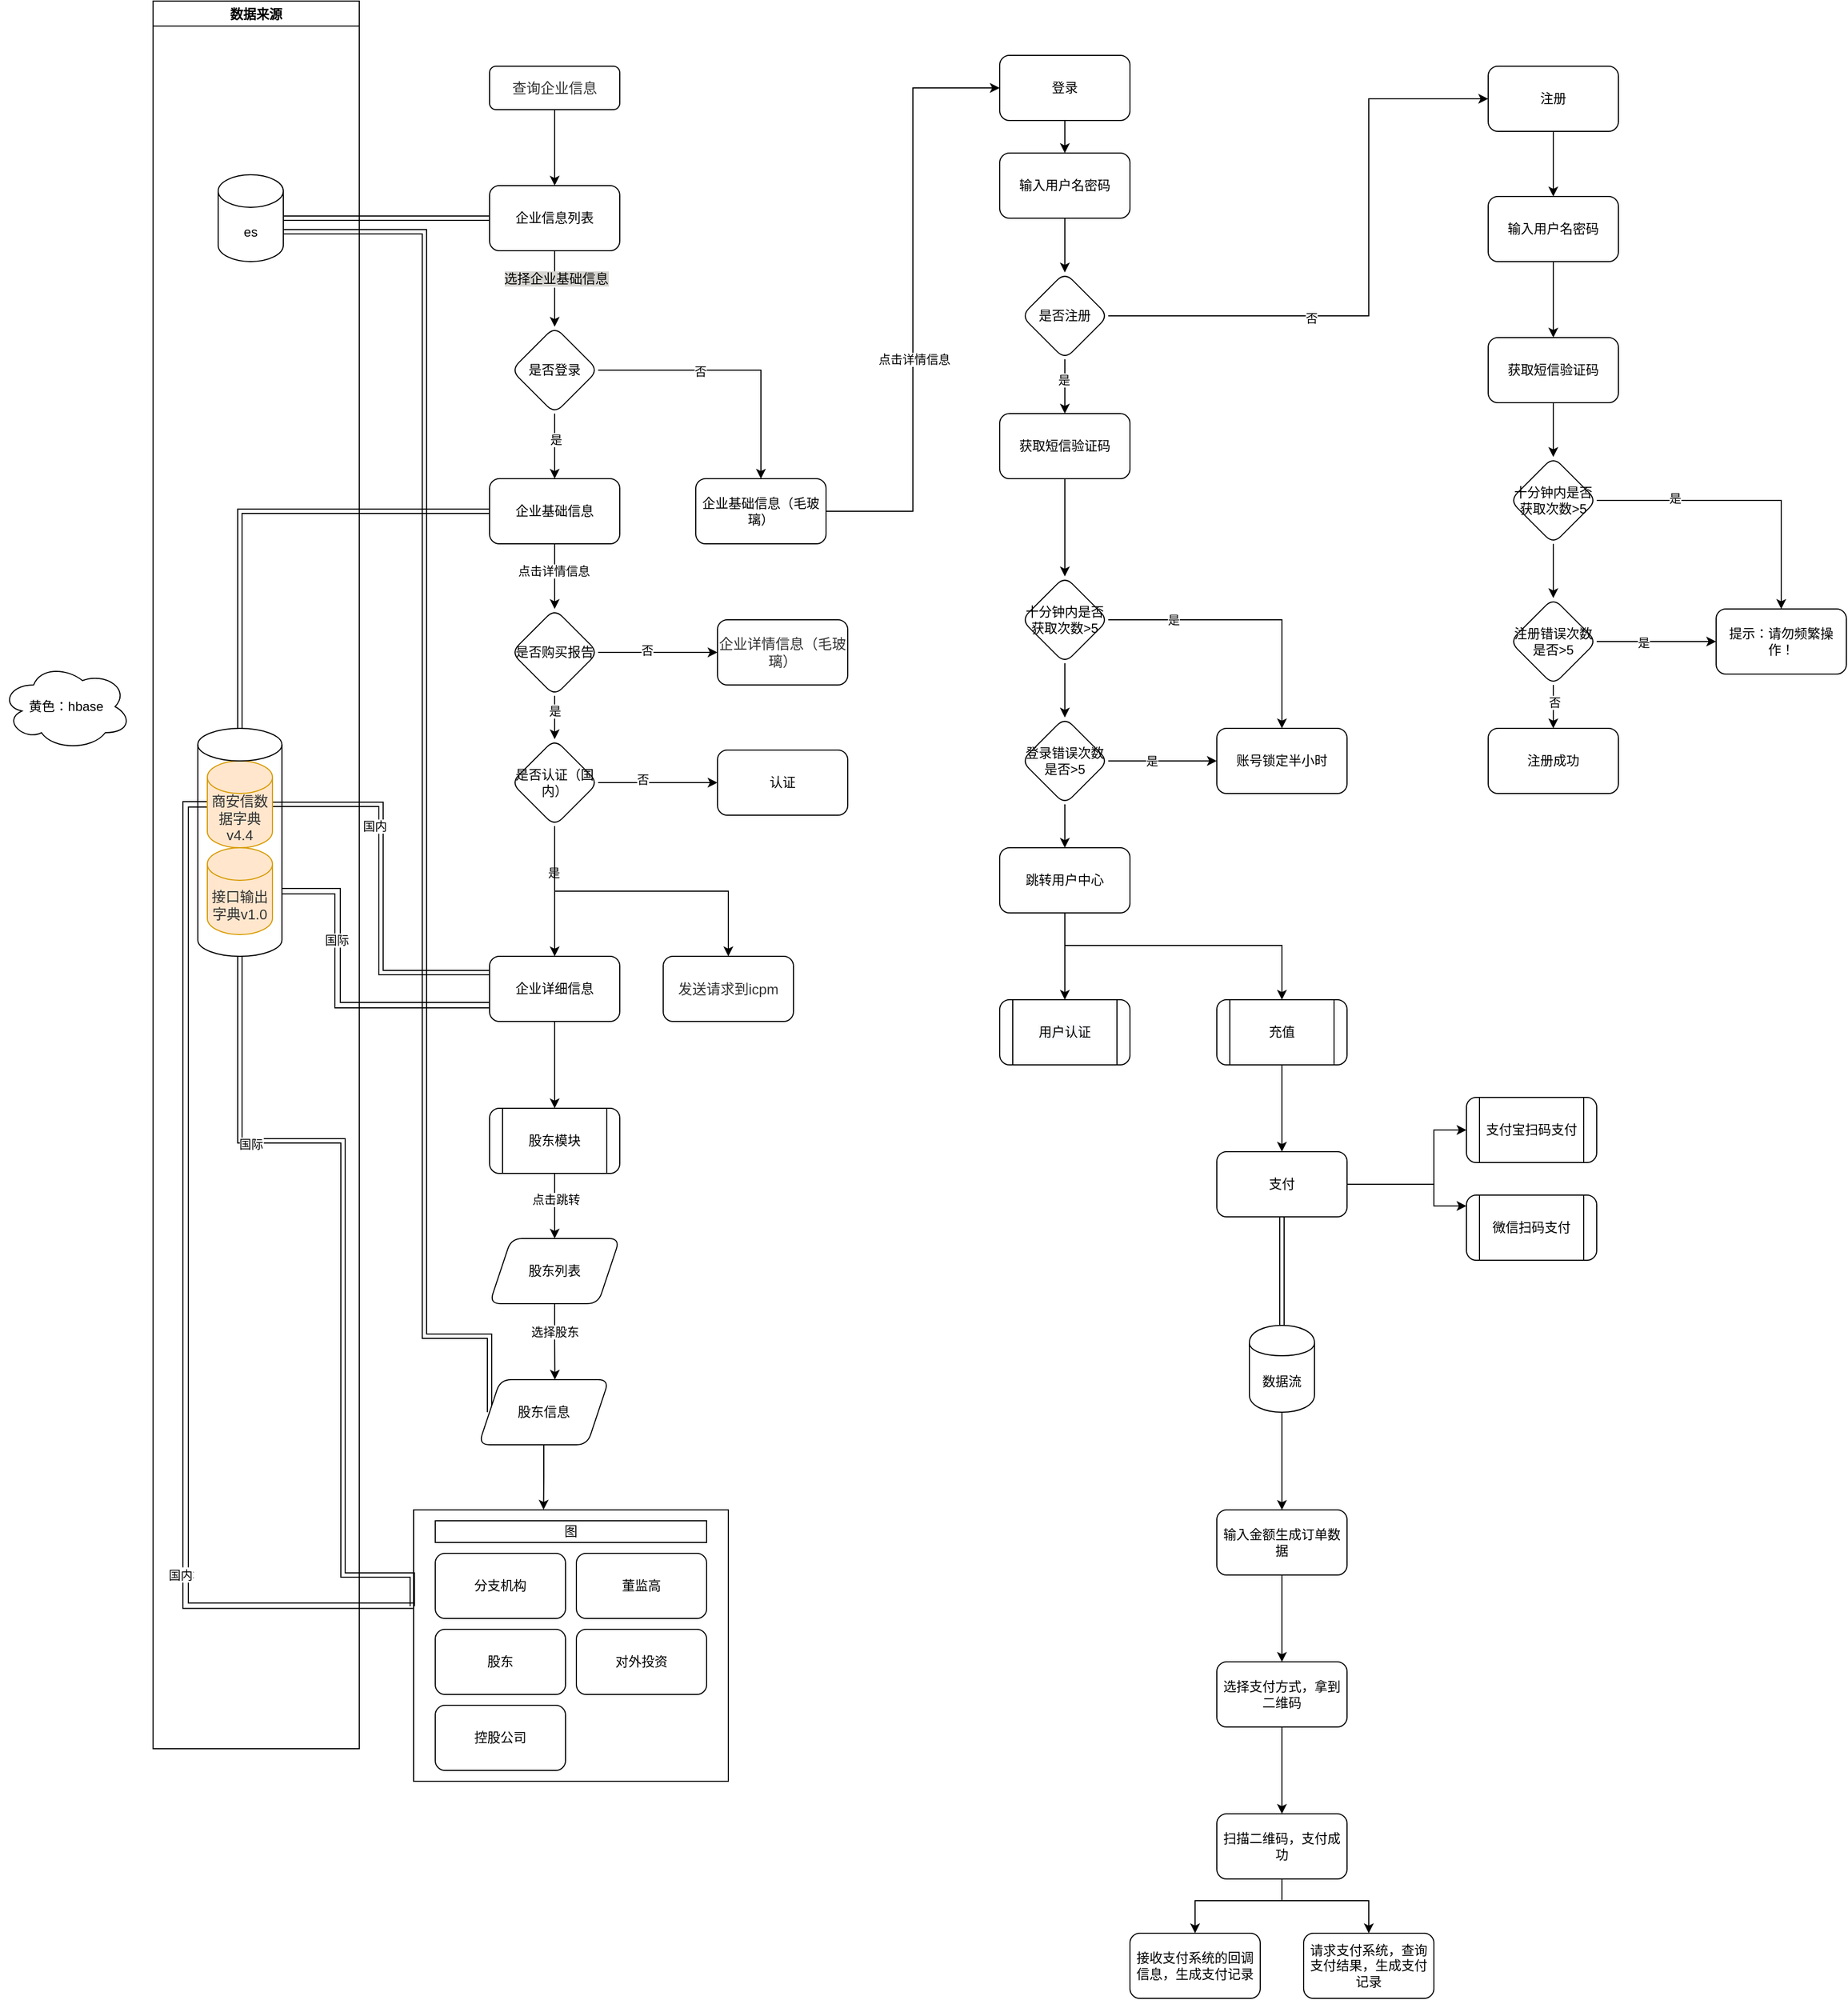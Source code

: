 <mxfile version="14.7.1" type="github">
  <diagram id="S2sxaSUKV-EeUd9-0h2x" name="Page-1">
    <mxGraphModel dx="2619" dy="1768" grid="1" gridSize="10" guides="1" tooltips="1" connect="1" arrows="1" fold="1" page="1" pageScale="1" pageWidth="827" pageHeight="1169" math="0" shadow="0">
      <root>
        <mxCell id="0" />
        <mxCell id="1" parent="0" />
        <mxCell id="fYUXEFIVG2v1XULAEbU8-11" value="" style="edgeStyle=orthogonalEdgeStyle;rounded=0;orthogonalLoop=1;jettySize=auto;html=1;" parent="1" source="fYUXEFIVG2v1XULAEbU8-1" target="fYUXEFIVG2v1XULAEbU8-10" edge="1">
          <mxGeometry relative="1" as="geometry" />
        </mxCell>
        <mxCell id="fYUXEFIVG2v1XULAEbU8-1" value="&lt;span style=&quot;color: rgb(50 , 50 , 50) ; font-size: 13px ; background-color: rgba(255 , 255 , 255 , 0.01)&quot;&gt;查询企业信息&lt;/span&gt;" style="rounded=1;whiteSpace=wrap;html=1;" parent="1" vertex="1">
          <mxGeometry x="-490" y="-840" width="120" height="40" as="geometry" />
        </mxCell>
        <mxCell id="fYUXEFIVG2v1XULAEbU8-13" value="" style="edgeStyle=orthogonalEdgeStyle;rounded=0;orthogonalLoop=1;jettySize=auto;html=1;entryX=0.5;entryY=0;entryDx=0;entryDy=0;" parent="1" source="fYUXEFIVG2v1XULAEbU8-10" target="fYUXEFIVG2v1XULAEbU8-16" edge="1">
          <mxGeometry relative="1" as="geometry">
            <mxPoint x="-430" y="-590" as="targetPoint" />
            <Array as="points" />
          </mxGeometry>
        </mxCell>
        <mxCell id="fYUXEFIVG2v1XULAEbU8-26" value="&lt;span style=&quot;font-size: 12px ; background-color: rgb(216 , 214 , 210)&quot;&gt;选择企业基础信息&lt;/span&gt;" style="edgeLabel;html=1;align=center;verticalAlign=middle;resizable=0;points=[];" parent="fYUXEFIVG2v1XULAEbU8-13" vertex="1" connectable="0">
          <mxGeometry x="-0.267" y="1" relative="1" as="geometry">
            <mxPoint as="offset" />
          </mxGeometry>
        </mxCell>
        <mxCell id="fYUXEFIVG2v1XULAEbU8-76" style="edgeStyle=orthogonalEdgeStyle;rounded=0;orthogonalLoop=1;jettySize=auto;html=1;exitX=0;exitY=0.5;exitDx=0;exitDy=0;entryX=1;entryY=0.5;entryDx=0;entryDy=0;entryPerimeter=0;shape=link;" parent="1" source="fYUXEFIVG2v1XULAEbU8-10" target="fYUXEFIVG2v1XULAEbU8-71" edge="1">
          <mxGeometry relative="1" as="geometry" />
        </mxCell>
        <mxCell id="fYUXEFIVG2v1XULAEbU8-10" value="企业信息列表" style="whiteSpace=wrap;html=1;rounded=1;" parent="1" vertex="1">
          <mxGeometry x="-490" y="-730" width="120" height="60" as="geometry" />
        </mxCell>
        <mxCell id="fYUXEFIVG2v1XULAEbU8-21" value="" style="edgeStyle=orthogonalEdgeStyle;rounded=0;orthogonalLoop=1;jettySize=auto;html=1;" parent="1" source="fYUXEFIVG2v1XULAEbU8-16" target="fYUXEFIVG2v1XULAEbU8-20" edge="1">
          <mxGeometry relative="1" as="geometry" />
        </mxCell>
        <mxCell id="fYUXEFIVG2v1XULAEbU8-22" value="是" style="edgeLabel;html=1;align=center;verticalAlign=middle;resizable=0;points=[];" parent="fYUXEFIVG2v1XULAEbU8-21" vertex="1" connectable="0">
          <mxGeometry x="-0.225" y="1" relative="1" as="geometry">
            <mxPoint as="offset" />
          </mxGeometry>
        </mxCell>
        <mxCell id="fYUXEFIVG2v1XULAEbU8-24" value="" style="edgeStyle=orthogonalEdgeStyle;rounded=0;orthogonalLoop=1;jettySize=auto;html=1;" parent="1" source="fYUXEFIVG2v1XULAEbU8-16" target="fYUXEFIVG2v1XULAEbU8-23" edge="1">
          <mxGeometry relative="1" as="geometry" />
        </mxCell>
        <mxCell id="fYUXEFIVG2v1XULAEbU8-25" value="否" style="edgeLabel;html=1;align=center;verticalAlign=middle;resizable=0;points=[];" parent="fYUXEFIVG2v1XULAEbU8-24" vertex="1" connectable="0">
          <mxGeometry x="-0.248" y="-1" relative="1" as="geometry">
            <mxPoint as="offset" />
          </mxGeometry>
        </mxCell>
        <mxCell id="fYUXEFIVG2v1XULAEbU8-16" value="是否登录" style="rhombus;whiteSpace=wrap;html=1;rounded=1;" parent="1" vertex="1">
          <mxGeometry x="-470" y="-600" width="80" height="80" as="geometry" />
        </mxCell>
        <mxCell id="fYUXEFIVG2v1XULAEbU8-30" value="" style="edgeStyle=orthogonalEdgeStyle;rounded=0;orthogonalLoop=1;jettySize=auto;html=1;" parent="1" source="fYUXEFIVG2v1XULAEbU8-20" target="fYUXEFIVG2v1XULAEbU8-29" edge="1">
          <mxGeometry relative="1" as="geometry" />
        </mxCell>
        <mxCell id="fYUXEFIVG2v1XULAEbU8-31" value="点击详情信息" style="edgeLabel;html=1;align=center;verticalAlign=middle;resizable=0;points=[];" parent="fYUXEFIVG2v1XULAEbU8-30" vertex="1" connectable="0">
          <mxGeometry x="-0.185" y="-1" relative="1" as="geometry">
            <mxPoint as="offset" />
          </mxGeometry>
        </mxCell>
        <mxCell id="Mr0DY7hYHpQqgQXHJw_h-3" style="edgeStyle=orthogonalEdgeStyle;shape=link;rounded=0;orthogonalLoop=1;jettySize=auto;html=1;entryX=0.5;entryY=0;entryDx=0;entryDy=0;entryPerimeter=0;" parent="1" source="fYUXEFIVG2v1XULAEbU8-20" target="Mr0DY7hYHpQqgQXHJw_h-1" edge="1">
          <mxGeometry relative="1" as="geometry" />
        </mxCell>
        <mxCell id="fYUXEFIVG2v1XULAEbU8-20" value="企业基础信息" style="rounded=1;whiteSpace=wrap;html=1;" parent="1" vertex="1">
          <mxGeometry x="-490" y="-460" width="120" height="60" as="geometry" />
        </mxCell>
        <mxCell id="gj9dVbflPKng5u7m4q0e-18" value="" style="edgeStyle=orthogonalEdgeStyle;rounded=0;orthogonalLoop=1;jettySize=auto;html=1;" parent="1" source="fYUXEFIVG2v1XULAEbU8-23" target="gj9dVbflPKng5u7m4q0e-17" edge="1">
          <mxGeometry relative="1" as="geometry">
            <Array as="points">
              <mxPoint x="-100" y="-430" />
              <mxPoint x="-100" y="-820" />
            </Array>
          </mxGeometry>
        </mxCell>
        <mxCell id="gj9dVbflPKng5u7m4q0e-19" value="点击详情信息" style="edgeLabel;html=1;align=center;verticalAlign=middle;resizable=0;points=[];" parent="gj9dVbflPKng5u7m4q0e-18" vertex="1" connectable="0">
          <mxGeometry x="-0.699" y="-1" relative="1" as="geometry">
            <mxPoint y="-137" as="offset" />
          </mxGeometry>
        </mxCell>
        <mxCell id="fYUXEFIVG2v1XULAEbU8-23" value="企业基础信息（毛玻璃）" style="rounded=1;whiteSpace=wrap;html=1;" parent="1" vertex="1">
          <mxGeometry x="-300" y="-460" width="120" height="60" as="geometry" />
        </mxCell>
        <mxCell id="fYUXEFIVG2v1XULAEbU8-35" value="" style="edgeStyle=orthogonalEdgeStyle;rounded=0;orthogonalLoop=1;jettySize=auto;html=1;" parent="1" source="fYUXEFIVG2v1XULAEbU8-29" target="fYUXEFIVG2v1XULAEbU8-34" edge="1">
          <mxGeometry relative="1" as="geometry" />
        </mxCell>
        <mxCell id="fYUXEFIVG2v1XULAEbU8-37" value="否" style="edgeLabel;html=1;align=center;verticalAlign=middle;resizable=0;points=[];" parent="fYUXEFIVG2v1XULAEbU8-35" vertex="1" connectable="0">
          <mxGeometry x="-0.186" y="2" relative="1" as="geometry">
            <mxPoint as="offset" />
          </mxGeometry>
        </mxCell>
        <mxCell id="fYUXEFIVG2v1XULAEbU8-29" value="是否购买报告" style="rhombus;whiteSpace=wrap;html=1;rounded=1;" parent="1" vertex="1">
          <mxGeometry x="-470" y="-340" width="80" height="80" as="geometry" />
        </mxCell>
        <mxCell id="fYUXEFIVG2v1XULAEbU8-44" value="" style="edgeStyle=orthogonalEdgeStyle;rounded=0;orthogonalLoop=1;jettySize=auto;html=1;" parent="1" source="fYUXEFIVG2v1XULAEbU8-32" target="fYUXEFIVG2v1XULAEbU8-43" edge="1">
          <mxGeometry relative="1" as="geometry" />
        </mxCell>
        <mxCell id="fYUXEFIVG2v1XULAEbU8-80" style="edgeStyle=orthogonalEdgeStyle;shape=link;rounded=0;orthogonalLoop=1;jettySize=auto;html=1;exitX=0;exitY=0.75;exitDx=0;exitDy=0;width=5;entryX=1;entryY=0;entryDx=0;entryDy=150;entryPerimeter=0;" parent="1" source="fYUXEFIVG2v1XULAEbU8-32" target="Mr0DY7hYHpQqgQXHJw_h-1" edge="1">
          <mxGeometry relative="1" as="geometry">
            <Array as="points">
              <mxPoint x="-630" y="25" />
              <mxPoint x="-630" y="-80" />
            </Array>
            <mxPoint x="-660" y="-80" as="targetPoint" />
          </mxGeometry>
        </mxCell>
        <mxCell id="fYUXEFIVG2v1XULAEbU8-86" value="国际" style="edgeLabel;html=1;align=center;verticalAlign=middle;resizable=0;points=[];" parent="fYUXEFIVG2v1XULAEbU8-80" vertex="1" connectable="0">
          <mxGeometry x="0.355" y="1" relative="1" as="geometry">
            <mxPoint as="offset" />
          </mxGeometry>
        </mxCell>
        <mxCell id="fYUXEFIVG2v1XULAEbU8-84" style="edgeStyle=orthogonalEdgeStyle;shape=link;rounded=0;orthogonalLoop=1;jettySize=auto;html=1;exitX=0;exitY=0.25;exitDx=0;exitDy=0;entryX=1;entryY=0.5;entryDx=0;entryDy=0;entryPerimeter=0;" parent="1" source="fYUXEFIVG2v1XULAEbU8-32" target="fYUXEFIVG2v1XULAEbU8-73" edge="1">
          <mxGeometry relative="1" as="geometry" />
        </mxCell>
        <mxCell id="fYUXEFIVG2v1XULAEbU8-85" value="国内" style="edgeLabel;html=1;align=center;verticalAlign=middle;resizable=0;points=[];" parent="fYUXEFIVG2v1XULAEbU8-84" vertex="1" connectable="0">
          <mxGeometry x="0.325" y="6" relative="1" as="geometry">
            <mxPoint as="offset" />
          </mxGeometry>
        </mxCell>
        <mxCell id="fYUXEFIVG2v1XULAEbU8-32" value="企业详细信息" style="whiteSpace=wrap;html=1;rounded=1;" parent="1" vertex="1">
          <mxGeometry x="-490" y="-20" width="120" height="60" as="geometry" />
        </mxCell>
        <mxCell id="fYUXEFIVG2v1XULAEbU8-34" value="&lt;span style=&quot;color: rgb(50 , 50 , 50) ; font-size: 13px ; background-color: rgba(255 , 255 , 255 , 0.01)&quot;&gt;企业详情信息（毛玻璃）&lt;/span&gt;" style="whiteSpace=wrap;html=1;rounded=1;" parent="1" vertex="1">
          <mxGeometry x="-280" y="-330" width="120" height="60" as="geometry" />
        </mxCell>
        <mxCell id="fYUXEFIVG2v1XULAEbU8-39" value="&lt;span style=&quot;color: rgb(50 , 50 , 50) ; font-size: 13px ; background-color: rgba(255 , 255 , 255 , 0.01)&quot;&gt;发送请求到icpm&lt;/span&gt;" style="rounded=1;whiteSpace=wrap;html=1;" parent="1" vertex="1">
          <mxGeometry x="-330" y="-20" width="120" height="60" as="geometry" />
        </mxCell>
        <mxCell id="fYUXEFIVG2v1XULAEbU8-46" value="" style="edgeStyle=orthogonalEdgeStyle;rounded=0;orthogonalLoop=1;jettySize=auto;html=1;" parent="1" source="fYUXEFIVG2v1XULAEbU8-43" target="fYUXEFIVG2v1XULAEbU8-45" edge="1">
          <mxGeometry relative="1" as="geometry" />
        </mxCell>
        <mxCell id="fYUXEFIVG2v1XULAEbU8-47" value="点击跳转" style="edgeLabel;html=1;align=center;verticalAlign=middle;resizable=0;points=[];" parent="fYUXEFIVG2v1XULAEbU8-46" vertex="1" connectable="0">
          <mxGeometry x="-0.203" y="1" relative="1" as="geometry">
            <mxPoint as="offset" />
          </mxGeometry>
        </mxCell>
        <mxCell id="fYUXEFIVG2v1XULAEbU8-43" value="股东模块" style="shape=process;whiteSpace=wrap;html=1;backgroundOutline=1;rounded=1;" parent="1" vertex="1">
          <mxGeometry x="-490" y="120" width="120" height="60" as="geometry" />
        </mxCell>
        <mxCell id="fYUXEFIVG2v1XULAEbU8-83" style="edgeStyle=orthogonalEdgeStyle;shape=link;rounded=0;orthogonalLoop=1;jettySize=auto;html=1;exitX=-0.004;exitY=0.355;exitDx=0;exitDy=0;exitPerimeter=0;" parent="1" source="fYUXEFIVG2v1XULAEbU8-58" target="Mr0DY7hYHpQqgQXHJw_h-1" edge="1">
          <mxGeometry relative="1" as="geometry">
            <mxPoint x="-560" y="306" as="sourcePoint" />
            <Array as="points">
              <mxPoint x="-561" y="550" />
              <mxPoint x="-625" y="550" />
              <mxPoint x="-625" y="150" />
              <mxPoint x="-720" y="150" />
            </Array>
            <mxPoint x="-690" y="150" as="targetPoint" />
          </mxGeometry>
        </mxCell>
        <mxCell id="fYUXEFIVG2v1XULAEbU8-87" value="国际" style="edgeLabel;html=1;align=center;verticalAlign=middle;resizable=0;points=[];" parent="fYUXEFIVG2v1XULAEbU8-83" vertex="1" connectable="0">
          <mxGeometry x="0.526" y="3" relative="1" as="geometry">
            <mxPoint as="offset" />
          </mxGeometry>
        </mxCell>
        <mxCell id="fYUXEFIVG2v1XULAEbU8-89" style="edgeStyle=orthogonalEdgeStyle;shape=link;rounded=0;orthogonalLoop=1;jettySize=auto;html=1;entryX=0;entryY=0.5;entryDx=0;entryDy=0;entryPerimeter=0;width=-5;exitX=0.002;exitY=0.353;exitDx=0;exitDy=0;exitPerimeter=0;" parent="1" source="fYUXEFIVG2v1XULAEbU8-58" target="fYUXEFIVG2v1XULAEbU8-73" edge="1">
          <mxGeometry relative="1" as="geometry">
            <mxPoint x="-570" y="340" as="sourcePoint" />
          </mxGeometry>
        </mxCell>
        <mxCell id="fYUXEFIVG2v1XULAEbU8-90" value="Text" style="edgeLabel;html=1;align=center;verticalAlign=middle;resizable=0;points=[];" parent="fYUXEFIVG2v1XULAEbU8-89" vertex="1" connectable="0">
          <mxGeometry x="-0.505" y="3" relative="1" as="geometry">
            <mxPoint as="offset" />
          </mxGeometry>
        </mxCell>
        <mxCell id="fYUXEFIVG2v1XULAEbU8-95" value="国内" style="edgeLabel;html=1;align=center;verticalAlign=middle;resizable=0;points=[];" parent="fYUXEFIVG2v1XULAEbU8-89" vertex="1" connectable="0">
          <mxGeometry x="-0.506" y="5" relative="1" as="geometry">
            <mxPoint as="offset" />
          </mxGeometry>
        </mxCell>
        <mxCell id="Mr0DY7hYHpQqgQXHJw_h-5" style="edgeStyle=orthogonalEdgeStyle;shape=link;rounded=0;orthogonalLoop=1;jettySize=auto;html=1;entryX=1;entryY=0;entryDx=0;entryDy=52.5;entryPerimeter=0;exitX=0;exitY=0.5;exitDx=0;exitDy=0;" parent="1" source="Mr0DY7hYHpQqgQXHJw_h-13" target="fYUXEFIVG2v1XULAEbU8-71" edge="1">
          <mxGeometry relative="1" as="geometry">
            <Array as="points">
              <mxPoint x="-550" y="330" />
              <mxPoint x="-550" y="-687" />
            </Array>
          </mxGeometry>
        </mxCell>
        <mxCell id="Mr0DY7hYHpQqgQXHJw_h-18" style="edgeStyle=orthogonalEdgeStyle;rounded=0;orthogonalLoop=1;jettySize=auto;html=1;entryX=0.585;entryY=0;entryDx=0;entryDy=0;entryPerimeter=0;" parent="1" source="fYUXEFIVG2v1XULAEbU8-45" target="Mr0DY7hYHpQqgQXHJw_h-13" edge="1">
          <mxGeometry relative="1" as="geometry" />
        </mxCell>
        <mxCell id="Mr0DY7hYHpQqgQXHJw_h-19" value="选择股东" style="edgeLabel;html=1;align=center;verticalAlign=middle;resizable=0;points=[];" parent="Mr0DY7hYHpQqgQXHJw_h-18" vertex="1" connectable="0">
          <mxGeometry x="-0.273" relative="1" as="geometry">
            <mxPoint as="offset" />
          </mxGeometry>
        </mxCell>
        <mxCell id="fYUXEFIVG2v1XULAEbU8-45" value="股东列表" style="shape=parallelogram;perimeter=parallelogramPerimeter;whiteSpace=wrap;html=1;fixedSize=1;rounded=1;" parent="1" vertex="1">
          <mxGeometry x="-490" y="240" width="120" height="60" as="geometry" />
        </mxCell>
        <mxCell id="fYUXEFIVG2v1XULAEbU8-48" value="股东" style="whiteSpace=wrap;html=1;rounded=1;" parent="1" vertex="1">
          <mxGeometry x="-540" y="600" width="120" height="60" as="geometry" />
        </mxCell>
        <mxCell id="fYUXEFIVG2v1XULAEbU8-51" value="对外投资" style="whiteSpace=wrap;html=1;rounded=1;" parent="1" vertex="1">
          <mxGeometry x="-410" y="600" width="120" height="60" as="geometry" />
        </mxCell>
        <mxCell id="fYUXEFIVG2v1XULAEbU8-53" value="董监高" style="whiteSpace=wrap;html=1;rounded=1;" parent="1" vertex="1">
          <mxGeometry x="-410" y="530" width="120" height="60" as="geometry" />
        </mxCell>
        <mxCell id="fYUXEFIVG2v1XULAEbU8-55" value="分支机构" style="whiteSpace=wrap;html=1;rounded=1;" parent="1" vertex="1">
          <mxGeometry x="-540" y="530" width="120" height="60" as="geometry" />
        </mxCell>
        <mxCell id="fYUXEFIVG2v1XULAEbU8-58" value="" style="rounded=0;whiteSpace=wrap;html=1;textOpacity=0;labelPosition=left;verticalLabelPosition=top;align=right;verticalAlign=bottom;fillColor=none;" parent="1" vertex="1">
          <mxGeometry x="-560" y="490" width="290" height="250" as="geometry" />
        </mxCell>
        <mxCell id="fYUXEFIVG2v1XULAEbU8-62" value="图" style="rounded=0;whiteSpace=wrap;html=1;" parent="1" vertex="1">
          <mxGeometry x="-540" y="500" width="250" height="20" as="geometry" />
        </mxCell>
        <mxCell id="fYUXEFIVG2v1XULAEbU8-66" value="数据来源" style="swimlane;" parent="1" vertex="1">
          <mxGeometry x="-800" y="-900" width="190" height="1610" as="geometry" />
        </mxCell>
        <mxCell id="fYUXEFIVG2v1XULAEbU8-71" value="es" style="shape=cylinder3;whiteSpace=wrap;html=1;boundedLbl=1;backgroundOutline=1;size=15;" parent="fYUXEFIVG2v1XULAEbU8-66" vertex="1">
          <mxGeometry x="60" y="160" width="60" height="80" as="geometry" />
        </mxCell>
        <mxCell id="fYUXEFIVG2v1XULAEbU8-73" value="&lt;span style=&quot;color: rgb(50 , 50 , 50) ; font-size: 13px ; background-color: rgba(255 , 255 , 255 , 0.01)&quot;&gt;商安信数据字典v4.4&lt;/span&gt;" style="shape=cylinder3;whiteSpace=wrap;html=1;boundedLbl=1;backgroundOutline=1;size=15;fillColor=#ffe6cc;strokeColor=#d79b00;" parent="fYUXEFIVG2v1XULAEbU8-66" vertex="1">
          <mxGeometry x="50" y="700" width="60" height="80" as="geometry" />
        </mxCell>
        <mxCell id="fYUXEFIVG2v1XULAEbU8-74" value="&lt;span style=&quot;color: rgb(50 , 50 , 50) ; font-size: 13px ; background-color: rgba(255 , 255 , 255 , 0.01)&quot;&gt;接口输出字典v1.0&lt;/span&gt;" style="shape=cylinder3;whiteSpace=wrap;html=1;boundedLbl=1;backgroundOutline=1;size=15;fillColor=#ffe6cc;strokeColor=#d79b00;" parent="fYUXEFIVG2v1XULAEbU8-66" vertex="1">
          <mxGeometry x="50" y="780" width="60" height="80" as="geometry" />
        </mxCell>
        <mxCell id="Mr0DY7hYHpQqgQXHJw_h-1" value="" style="shape=cylinder3;whiteSpace=wrap;html=1;boundedLbl=1;backgroundOutline=1;size=15;fillColor=none;" parent="fYUXEFIVG2v1XULAEbU8-66" vertex="1">
          <mxGeometry x="41.25" y="670" width="77.5" height="210" as="geometry" />
        </mxCell>
        <mxCell id="Mr0DY7hYHpQqgQXHJw_h-4" value="黄色：hbase" style="ellipse;shape=cloud;whiteSpace=wrap;html=1;fillColor=none;" parent="1" vertex="1">
          <mxGeometry x="-940" y="-290" width="120" height="80" as="geometry" />
        </mxCell>
        <mxCell id="Mr0DY7hYHpQqgQXHJw_h-15" style="edgeStyle=orthogonalEdgeStyle;rounded=0;orthogonalLoop=1;jettySize=auto;html=1;entryX=0.413;entryY=-0.001;entryDx=0;entryDy=0;entryPerimeter=0;" parent="1" source="Mr0DY7hYHpQqgQXHJw_h-13" target="fYUXEFIVG2v1XULAEbU8-58" edge="1">
          <mxGeometry relative="1" as="geometry">
            <mxPoint x="-440" y="420" as="targetPoint" />
          </mxGeometry>
        </mxCell>
        <mxCell id="Mr0DY7hYHpQqgQXHJw_h-13" value="股东信息" style="shape=parallelogram;perimeter=parallelogramPerimeter;whiteSpace=wrap;html=1;fixedSize=1;rounded=1;" parent="1" vertex="1">
          <mxGeometry x="-500" y="370" width="120" height="60" as="geometry" />
        </mxCell>
        <mxCell id="gj9dVbflPKng5u7m4q0e-2" value="控股公司" style="whiteSpace=wrap;html=1;rounded=1;" parent="1" vertex="1">
          <mxGeometry x="-540" y="670" width="120" height="60" as="geometry" />
        </mxCell>
        <mxCell id="gj9dVbflPKng5u7m4q0e-7" style="edgeStyle=orthogonalEdgeStyle;rounded=0;orthogonalLoop=1;jettySize=auto;html=1;entryX=0.5;entryY=0;entryDx=0;entryDy=0;" parent="1" source="gj9dVbflPKng5u7m4q0e-4" target="fYUXEFIVG2v1XULAEbU8-32" edge="1">
          <mxGeometry relative="1" as="geometry" />
        </mxCell>
        <mxCell id="gj9dVbflPKng5u7m4q0e-8" value="是" style="edgeLabel;html=1;align=center;verticalAlign=middle;resizable=0;points=[];" parent="gj9dVbflPKng5u7m4q0e-7" vertex="1" connectable="0">
          <mxGeometry x="-0.286" y="-1" relative="1" as="geometry">
            <mxPoint as="offset" />
          </mxGeometry>
        </mxCell>
        <mxCell id="gj9dVbflPKng5u7m4q0e-13" value="" style="edgeStyle=orthogonalEdgeStyle;rounded=0;orthogonalLoop=1;jettySize=auto;html=1;" parent="1" source="gj9dVbflPKng5u7m4q0e-4" target="gj9dVbflPKng5u7m4q0e-12" edge="1">
          <mxGeometry relative="1" as="geometry" />
        </mxCell>
        <mxCell id="gj9dVbflPKng5u7m4q0e-15" value="否" style="edgeLabel;html=1;align=center;verticalAlign=middle;resizable=0;points=[];" parent="gj9dVbflPKng5u7m4q0e-13" vertex="1" connectable="0">
          <mxGeometry x="-0.265" y="3" relative="1" as="geometry">
            <mxPoint as="offset" />
          </mxGeometry>
        </mxCell>
        <mxCell id="gj9dVbflPKng5u7m4q0e-14" style="edgeStyle=orthogonalEdgeStyle;rounded=0;orthogonalLoop=1;jettySize=auto;html=1;" parent="1" source="gj9dVbflPKng5u7m4q0e-4" target="fYUXEFIVG2v1XULAEbU8-39" edge="1">
          <mxGeometry relative="1" as="geometry">
            <Array as="points">
              <mxPoint x="-430" y="-80" />
              <mxPoint x="-270" y="-80" />
            </Array>
          </mxGeometry>
        </mxCell>
        <mxCell id="gj9dVbflPKng5u7m4q0e-4" value="是否认证（国内）" style="rhombus;whiteSpace=wrap;html=1;rounded=1;" parent="1" vertex="1">
          <mxGeometry x="-470" y="-220" width="80" height="80" as="geometry" />
        </mxCell>
        <mxCell id="gj9dVbflPKng5u7m4q0e-5" value="" style="edgeStyle=orthogonalEdgeStyle;rounded=0;orthogonalLoop=1;jettySize=auto;html=1;" parent="1" source="fYUXEFIVG2v1XULAEbU8-29" target="gj9dVbflPKng5u7m4q0e-4" edge="1">
          <mxGeometry relative="1" as="geometry">
            <Array as="points">
              <mxPoint x="-430" y="-230" />
              <mxPoint x="-430" y="-230" />
            </Array>
          </mxGeometry>
        </mxCell>
        <mxCell id="gj9dVbflPKng5u7m4q0e-6" value="是" style="edgeLabel;html=1;align=center;verticalAlign=middle;resizable=0;points=[];" parent="gj9dVbflPKng5u7m4q0e-5" vertex="1" connectable="0">
          <mxGeometry x="-0.33" relative="1" as="geometry">
            <mxPoint as="offset" />
          </mxGeometry>
        </mxCell>
        <mxCell id="gj9dVbflPKng5u7m4q0e-12" value="认证" style="whiteSpace=wrap;html=1;rounded=1;" parent="1" vertex="1">
          <mxGeometry x="-280" y="-210" width="120" height="60" as="geometry" />
        </mxCell>
        <mxCell id="gj9dVbflPKng5u7m4q0e-33" value="" style="edgeStyle=orthogonalEdgeStyle;rounded=0;orthogonalLoop=1;jettySize=auto;html=1;" parent="1" source="gj9dVbflPKng5u7m4q0e-17" target="gj9dVbflPKng5u7m4q0e-32" edge="1">
          <mxGeometry relative="1" as="geometry" />
        </mxCell>
        <mxCell id="gj9dVbflPKng5u7m4q0e-17" value="登录" style="whiteSpace=wrap;html=1;rounded=1;" parent="1" vertex="1">
          <mxGeometry x="-20" y="-850" width="120" height="60" as="geometry" />
        </mxCell>
        <mxCell id="gj9dVbflPKng5u7m4q0e-25" value="" style="edgeStyle=orthogonalEdgeStyle;rounded=0;orthogonalLoop=1;jettySize=auto;html=1;" parent="1" source="gj9dVbflPKng5u7m4q0e-22" target="gj9dVbflPKng5u7m4q0e-24" edge="1">
          <mxGeometry relative="1" as="geometry" />
        </mxCell>
        <mxCell id="gj9dVbflPKng5u7m4q0e-29" value="" style="edgeStyle=orthogonalEdgeStyle;rounded=0;orthogonalLoop=1;jettySize=auto;html=1;" parent="1" source="gj9dVbflPKng5u7m4q0e-22" target="gj9dVbflPKng5u7m4q0e-28" edge="1">
          <mxGeometry relative="1" as="geometry" />
        </mxCell>
        <mxCell id="gj9dVbflPKng5u7m4q0e-48" value="是" style="edgeLabel;html=1;align=center;verticalAlign=middle;resizable=0;points=[];" parent="gj9dVbflPKng5u7m4q0e-29" vertex="1" connectable="0">
          <mxGeometry x="-0.209" relative="1" as="geometry">
            <mxPoint as="offset" />
          </mxGeometry>
        </mxCell>
        <mxCell id="gj9dVbflPKng5u7m4q0e-22" value="登录错误次数是否&amp;gt;5" style="rhombus;whiteSpace=wrap;html=1;rounded=1;" parent="1" vertex="1">
          <mxGeometry y="-240" width="80" height="80" as="geometry" />
        </mxCell>
        <mxCell id="EalMUi_YqHYUy-O-EBrm-2" value="" style="edgeStyle=orthogonalEdgeStyle;rounded=0;orthogonalLoop=1;jettySize=auto;html=1;" parent="1" source="gj9dVbflPKng5u7m4q0e-24" target="EalMUi_YqHYUy-O-EBrm-1" edge="1">
          <mxGeometry relative="1" as="geometry" />
        </mxCell>
        <mxCell id="EalMUi_YqHYUy-O-EBrm-4" value="" style="edgeStyle=orthogonalEdgeStyle;rounded=0;orthogonalLoop=1;jettySize=auto;html=1;" parent="1" source="gj9dVbflPKng5u7m4q0e-24" target="EalMUi_YqHYUy-O-EBrm-3" edge="1">
          <mxGeometry relative="1" as="geometry">
            <Array as="points">
              <mxPoint x="40" y="-30" />
              <mxPoint x="240" y="-30" />
            </Array>
          </mxGeometry>
        </mxCell>
        <mxCell id="gj9dVbflPKng5u7m4q0e-24" value="跳转用户中心" style="whiteSpace=wrap;html=1;rounded=1;" parent="1" vertex="1">
          <mxGeometry x="-20" y="-120" width="120" height="60" as="geometry" />
        </mxCell>
        <mxCell id="gj9dVbflPKng5u7m4q0e-28" value="账号锁定半小时" style="whiteSpace=wrap;html=1;rounded=1;" parent="1" vertex="1">
          <mxGeometry x="180" y="-230" width="120" height="60" as="geometry" />
        </mxCell>
        <mxCell id="gj9dVbflPKng5u7m4q0e-50" value="" style="edgeStyle=orthogonalEdgeStyle;rounded=0;orthogonalLoop=1;jettySize=auto;html=1;" parent="1" source="gj9dVbflPKng5u7m4q0e-32" target="gj9dVbflPKng5u7m4q0e-49" edge="1">
          <mxGeometry relative="1" as="geometry" />
        </mxCell>
        <mxCell id="gj9dVbflPKng5u7m4q0e-32" value="输入用户名密码" style="whiteSpace=wrap;html=1;rounded=1;" parent="1" vertex="1">
          <mxGeometry x="-20" y="-760" width="120" height="60" as="geometry" />
        </mxCell>
        <mxCell id="gj9dVbflPKng5u7m4q0e-45" value="" style="edgeStyle=orthogonalEdgeStyle;rounded=0;orthogonalLoop=1;jettySize=auto;html=1;" parent="1" source="gj9dVbflPKng5u7m4q0e-36" target="gj9dVbflPKng5u7m4q0e-39" edge="1">
          <mxGeometry relative="1" as="geometry" />
        </mxCell>
        <mxCell id="gj9dVbflPKng5u7m4q0e-36" value="获取短信验证码" style="whiteSpace=wrap;html=1;rounded=1;" parent="1" vertex="1">
          <mxGeometry x="-20" y="-520" width="120" height="60" as="geometry" />
        </mxCell>
        <mxCell id="gj9dVbflPKng5u7m4q0e-43" value="" style="edgeStyle=orthogonalEdgeStyle;rounded=0;orthogonalLoop=1;jettySize=auto;html=1;" parent="1" source="gj9dVbflPKng5u7m4q0e-39" target="gj9dVbflPKng5u7m4q0e-28" edge="1">
          <mxGeometry relative="1" as="geometry" />
        </mxCell>
        <mxCell id="gj9dVbflPKng5u7m4q0e-47" value="是" style="edgeLabel;html=1;align=center;verticalAlign=middle;resizable=0;points=[];" parent="gj9dVbflPKng5u7m4q0e-43" vertex="1" connectable="0">
          <mxGeometry x="-0.538" relative="1" as="geometry">
            <mxPoint as="offset" />
          </mxGeometry>
        </mxCell>
        <mxCell id="gj9dVbflPKng5u7m4q0e-46" value="" style="edgeStyle=orthogonalEdgeStyle;rounded=0;orthogonalLoop=1;jettySize=auto;html=1;" parent="1" source="gj9dVbflPKng5u7m4q0e-39" target="gj9dVbflPKng5u7m4q0e-22" edge="1">
          <mxGeometry relative="1" as="geometry" />
        </mxCell>
        <mxCell id="gj9dVbflPKng5u7m4q0e-39" value="十分钟内是否获取次数&amp;gt;5" style="rhombus;whiteSpace=wrap;html=1;rounded=1;" parent="1" vertex="1">
          <mxGeometry y="-370" width="80" height="80" as="geometry" />
        </mxCell>
        <mxCell id="gj9dVbflPKng5u7m4q0e-51" value="" style="edgeStyle=orthogonalEdgeStyle;rounded=0;orthogonalLoop=1;jettySize=auto;html=1;" parent="1" source="gj9dVbflPKng5u7m4q0e-49" target="gj9dVbflPKng5u7m4q0e-36" edge="1">
          <mxGeometry relative="1" as="geometry" />
        </mxCell>
        <mxCell id="gj9dVbflPKng5u7m4q0e-52" value="是" style="edgeLabel;html=1;align=center;verticalAlign=middle;resizable=0;points=[];" parent="gj9dVbflPKng5u7m4q0e-51" vertex="1" connectable="0">
          <mxGeometry x="-0.264" y="-1" relative="1" as="geometry">
            <mxPoint as="offset" />
          </mxGeometry>
        </mxCell>
        <mxCell id="gj9dVbflPKng5u7m4q0e-55" value="" style="edgeStyle=orthogonalEdgeStyle;rounded=0;orthogonalLoop=1;jettySize=auto;html=1;" parent="1" source="gj9dVbflPKng5u7m4q0e-49" target="gj9dVbflPKng5u7m4q0e-54" edge="1">
          <mxGeometry relative="1" as="geometry">
            <Array as="points">
              <mxPoint x="320" y="-610" />
              <mxPoint x="320" y="-810" />
            </Array>
          </mxGeometry>
        </mxCell>
        <mxCell id="gj9dVbflPKng5u7m4q0e-56" value="否" style="edgeLabel;html=1;align=center;verticalAlign=middle;resizable=0;points=[];" parent="gj9dVbflPKng5u7m4q0e-55" vertex="1" connectable="0">
          <mxGeometry x="-0.32" y="-2" relative="1" as="geometry">
            <mxPoint as="offset" />
          </mxGeometry>
        </mxCell>
        <mxCell id="gj9dVbflPKng5u7m4q0e-49" value="是否注册" style="rhombus;whiteSpace=wrap;html=1;rounded=1;" parent="1" vertex="1">
          <mxGeometry y="-650" width="80" height="80" as="geometry" />
        </mxCell>
        <mxCell id="gj9dVbflPKng5u7m4q0e-58" value="" style="edgeStyle=orthogonalEdgeStyle;rounded=0;orthogonalLoop=1;jettySize=auto;html=1;" parent="1" source="gj9dVbflPKng5u7m4q0e-54" target="gj9dVbflPKng5u7m4q0e-57" edge="1">
          <mxGeometry relative="1" as="geometry" />
        </mxCell>
        <mxCell id="gj9dVbflPKng5u7m4q0e-54" value="注册" style="whiteSpace=wrap;html=1;rounded=1;" parent="1" vertex="1">
          <mxGeometry x="430" y="-840" width="120" height="60" as="geometry" />
        </mxCell>
        <mxCell id="gj9dVbflPKng5u7m4q0e-63" style="edgeStyle=orthogonalEdgeStyle;rounded=0;orthogonalLoop=1;jettySize=auto;html=1;entryX=0.5;entryY=0;entryDx=0;entryDy=0;" parent="1" source="gj9dVbflPKng5u7m4q0e-57" target="gj9dVbflPKng5u7m4q0e-61" edge="1">
          <mxGeometry relative="1" as="geometry" />
        </mxCell>
        <mxCell id="gj9dVbflPKng5u7m4q0e-57" value="输入用户名密码" style="whiteSpace=wrap;html=1;rounded=1;" parent="1" vertex="1">
          <mxGeometry x="430" y="-720" width="120" height="60" as="geometry" />
        </mxCell>
        <mxCell id="gj9dVbflPKng5u7m4q0e-67" value="" style="edgeStyle=orthogonalEdgeStyle;rounded=0;orthogonalLoop=1;jettySize=auto;html=1;entryX=0;entryY=0.5;entryDx=0;entryDy=0;" parent="1" source="gj9dVbflPKng5u7m4q0e-59" target="gj9dVbflPKng5u7m4q0e-60" edge="1">
          <mxGeometry relative="1" as="geometry">
            <mxPoint x="640" y="-310" as="targetPoint" />
            <Array as="points" />
          </mxGeometry>
        </mxCell>
        <mxCell id="gj9dVbflPKng5u7m4q0e-71" value="是" style="edgeLabel;html=1;align=center;verticalAlign=middle;resizable=0;points=[];" parent="gj9dVbflPKng5u7m4q0e-67" vertex="1" connectable="0">
          <mxGeometry x="-0.229" y="-1" relative="1" as="geometry">
            <mxPoint as="offset" />
          </mxGeometry>
        </mxCell>
        <mxCell id="gj9dVbflPKng5u7m4q0e-69" value="" style="edgeStyle=orthogonalEdgeStyle;rounded=0;orthogonalLoop=1;jettySize=auto;html=1;" parent="1" source="gj9dVbflPKng5u7m4q0e-59" target="gj9dVbflPKng5u7m4q0e-68" edge="1">
          <mxGeometry relative="1" as="geometry" />
        </mxCell>
        <mxCell id="gj9dVbflPKng5u7m4q0e-70" value="否" style="edgeLabel;html=1;align=center;verticalAlign=middle;resizable=0;points=[];" parent="gj9dVbflPKng5u7m4q0e-69" vertex="1" connectable="0">
          <mxGeometry x="-0.219" y="1" relative="1" as="geometry">
            <mxPoint as="offset" />
          </mxGeometry>
        </mxCell>
        <mxCell id="gj9dVbflPKng5u7m4q0e-59" value="注册错误次数是否&amp;gt;5" style="rhombus;whiteSpace=wrap;html=1;rounded=1;" parent="1" vertex="1">
          <mxGeometry x="450" y="-350" width="80" height="80" as="geometry" />
        </mxCell>
        <mxCell id="gj9dVbflPKng5u7m4q0e-60" value="提示：请勿频繁操作！" style="whiteSpace=wrap;html=1;rounded=1;" parent="1" vertex="1">
          <mxGeometry x="640" y="-340" width="120" height="60" as="geometry" />
        </mxCell>
        <mxCell id="gj9dVbflPKng5u7m4q0e-64" value="" style="edgeStyle=orthogonalEdgeStyle;rounded=0;orthogonalLoop=1;jettySize=auto;html=1;" parent="1" source="gj9dVbflPKng5u7m4q0e-61" target="gj9dVbflPKng5u7m4q0e-62" edge="1">
          <mxGeometry relative="1" as="geometry" />
        </mxCell>
        <mxCell id="gj9dVbflPKng5u7m4q0e-61" value="获取短信验证码" style="whiteSpace=wrap;html=1;rounded=1;" parent="1" vertex="1">
          <mxGeometry x="430" y="-590" width="120" height="60" as="geometry" />
        </mxCell>
        <mxCell id="gj9dVbflPKng5u7m4q0e-65" value="" style="edgeStyle=orthogonalEdgeStyle;rounded=0;orthogonalLoop=1;jettySize=auto;html=1;" parent="1" source="gj9dVbflPKng5u7m4q0e-62" target="gj9dVbflPKng5u7m4q0e-59" edge="1">
          <mxGeometry relative="1" as="geometry" />
        </mxCell>
        <mxCell id="gj9dVbflPKng5u7m4q0e-66" style="edgeStyle=orthogonalEdgeStyle;rounded=0;orthogonalLoop=1;jettySize=auto;html=1;entryX=0.5;entryY=0;entryDx=0;entryDy=0;" parent="1" source="gj9dVbflPKng5u7m4q0e-62" target="gj9dVbflPKng5u7m4q0e-60" edge="1">
          <mxGeometry relative="1" as="geometry">
            <mxPoint x="700" y="-340" as="targetPoint" />
          </mxGeometry>
        </mxCell>
        <mxCell id="gj9dVbflPKng5u7m4q0e-72" value="是" style="edgeLabel;html=1;align=center;verticalAlign=middle;resizable=0;points=[];" parent="gj9dVbflPKng5u7m4q0e-66" vertex="1" connectable="0">
          <mxGeometry x="-0.469" y="2" relative="1" as="geometry">
            <mxPoint as="offset" />
          </mxGeometry>
        </mxCell>
        <mxCell id="gj9dVbflPKng5u7m4q0e-62" value="十分钟内是否获取次数&amp;gt;5" style="rhombus;whiteSpace=wrap;html=1;rounded=1;" parent="1" vertex="1">
          <mxGeometry x="450" y="-480" width="80" height="80" as="geometry" />
        </mxCell>
        <mxCell id="gj9dVbflPKng5u7m4q0e-68" value="注册成功" style="whiteSpace=wrap;html=1;rounded=1;" parent="1" vertex="1">
          <mxGeometry x="430" y="-230" width="120" height="60" as="geometry" />
        </mxCell>
        <mxCell id="EalMUi_YqHYUy-O-EBrm-1" value="&#xa;&#xa;&lt;span style=&quot;color: rgb(0, 0, 0); font-family: helvetica; font-size: 12px; font-style: normal; font-weight: 400; letter-spacing: normal; text-align: center; text-indent: 0px; text-transform: none; word-spacing: 0px; background-color: rgb(248, 249, 250); display: inline; float: none;&quot;&gt;用户认证&lt;/span&gt;&#xa;&#xa;" style="shape=process;whiteSpace=wrap;html=1;backgroundOutline=1;rounded=1;" parent="1" vertex="1">
          <mxGeometry x="-20" y="20" width="120" height="60" as="geometry" />
        </mxCell>
        <mxCell id="EalMUi_YqHYUy-O-EBrm-6" value="" style="edgeStyle=orthogonalEdgeStyle;rounded=0;orthogonalLoop=1;jettySize=auto;html=1;" parent="1" source="EalMUi_YqHYUy-O-EBrm-3" target="EalMUi_YqHYUy-O-EBrm-5" edge="1">
          <mxGeometry relative="1" as="geometry" />
        </mxCell>
        <mxCell id="EalMUi_YqHYUy-O-EBrm-3" value="充值" style="shape=process;whiteSpace=wrap;html=1;backgroundOutline=1;rounded=1;" parent="1" vertex="1">
          <mxGeometry x="180" y="20" width="120" height="60" as="geometry" />
        </mxCell>
        <mxCell id="EalMUi_YqHYUy-O-EBrm-9" value="" style="edgeStyle=orthogonalEdgeStyle;rounded=0;orthogonalLoop=1;jettySize=auto;html=1;" parent="1" source="EalMUi_YqHYUy-O-EBrm-5" target="EalMUi_YqHYUy-O-EBrm-8" edge="1">
          <mxGeometry relative="1" as="geometry">
            <Array as="points">
              <mxPoint x="380" y="190" />
              <mxPoint x="380" y="210" />
            </Array>
          </mxGeometry>
        </mxCell>
        <mxCell id="EalMUi_YqHYUy-O-EBrm-11" style="edgeStyle=orthogonalEdgeStyle;rounded=0;orthogonalLoop=1;jettySize=auto;html=1;" parent="1" source="EalMUi_YqHYUy-O-EBrm-5" target="EalMUi_YqHYUy-O-EBrm-10" edge="1">
          <mxGeometry relative="1" as="geometry">
            <Array as="points">
              <mxPoint x="380" y="190" />
              <mxPoint x="380" y="140" />
            </Array>
          </mxGeometry>
        </mxCell>
        <mxCell id="-zuYhUxL4F9_CrsHg1zi-7" value="" style="edgeStyle=orthogonalEdgeStyle;rounded=0;orthogonalLoop=1;jettySize=auto;html=1;shape=link;" edge="1" parent="1" source="EalMUi_YqHYUy-O-EBrm-5" target="-zuYhUxL4F9_CrsHg1zi-6">
          <mxGeometry relative="1" as="geometry" />
        </mxCell>
        <mxCell id="EalMUi_YqHYUy-O-EBrm-5" value="支付" style="whiteSpace=wrap;html=1;rounded=1;" parent="1" vertex="1">
          <mxGeometry x="180" y="160" width="120" height="60" as="geometry" />
        </mxCell>
        <mxCell id="EalMUi_YqHYUy-O-EBrm-8" value="微信扫码支付" style="shape=process;whiteSpace=wrap;html=1;backgroundOutline=1;rounded=1;" parent="1" vertex="1">
          <mxGeometry x="410" y="200" width="120" height="60" as="geometry" />
        </mxCell>
        <mxCell id="EalMUi_YqHYUy-O-EBrm-10" value="支付宝扫码支付" style="shape=process;whiteSpace=wrap;html=1;backgroundOutline=1;rounded=1;" parent="1" vertex="1">
          <mxGeometry x="410" y="110" width="120" height="60" as="geometry" />
        </mxCell>
        <mxCell id="-zuYhUxL4F9_CrsHg1zi-19" value="" style="edgeStyle=orthogonalEdgeStyle;rounded=0;orthogonalLoop=1;jettySize=auto;html=1;" edge="1" parent="1" source="-zuYhUxL4F9_CrsHg1zi-6" target="-zuYhUxL4F9_CrsHg1zi-18">
          <mxGeometry relative="1" as="geometry" />
        </mxCell>
        <mxCell id="-zuYhUxL4F9_CrsHg1zi-6" value="数据流" style="shape=cylinder;whiteSpace=wrap;html=1;boundedLbl=1;backgroundOutline=1;rounded=1;" vertex="1" parent="1">
          <mxGeometry x="210" y="320" width="60" height="80" as="geometry" />
        </mxCell>
        <mxCell id="-zuYhUxL4F9_CrsHg1zi-21" value="" style="edgeStyle=orthogonalEdgeStyle;rounded=0;orthogonalLoop=1;jettySize=auto;html=1;" edge="1" parent="1" source="-zuYhUxL4F9_CrsHg1zi-18" target="-zuYhUxL4F9_CrsHg1zi-20">
          <mxGeometry relative="1" as="geometry" />
        </mxCell>
        <mxCell id="-zuYhUxL4F9_CrsHg1zi-18" value="输入金额生成订单数据" style="whiteSpace=wrap;html=1;rounded=1;" vertex="1" parent="1">
          <mxGeometry x="180" y="490" width="120" height="60" as="geometry" />
        </mxCell>
        <mxCell id="-zuYhUxL4F9_CrsHg1zi-23" value="" style="edgeStyle=orthogonalEdgeStyle;rounded=0;orthogonalLoop=1;jettySize=auto;html=1;" edge="1" parent="1" source="-zuYhUxL4F9_CrsHg1zi-20" target="-zuYhUxL4F9_CrsHg1zi-22">
          <mxGeometry relative="1" as="geometry" />
        </mxCell>
        <mxCell id="-zuYhUxL4F9_CrsHg1zi-20" value="选择支付方式，拿到二维码" style="whiteSpace=wrap;html=1;rounded=1;" vertex="1" parent="1">
          <mxGeometry x="180" y="630" width="120" height="60" as="geometry" />
        </mxCell>
        <mxCell id="-zuYhUxL4F9_CrsHg1zi-25" value="" style="edgeStyle=orthogonalEdgeStyle;rounded=0;orthogonalLoop=1;jettySize=auto;html=1;" edge="1" parent="1" source="-zuYhUxL4F9_CrsHg1zi-22" target="-zuYhUxL4F9_CrsHg1zi-24">
          <mxGeometry relative="1" as="geometry">
            <Array as="points">
              <mxPoint x="240" y="850" />
              <mxPoint x="160" y="850" />
            </Array>
          </mxGeometry>
        </mxCell>
        <mxCell id="-zuYhUxL4F9_CrsHg1zi-30" value="" style="edgeStyle=orthogonalEdgeStyle;rounded=0;orthogonalLoop=1;jettySize=auto;html=1;entryX=0.5;entryY=0;entryDx=0;entryDy=0;" edge="1" parent="1" source="-zuYhUxL4F9_CrsHg1zi-22" target="-zuYhUxL4F9_CrsHg1zi-29">
          <mxGeometry relative="1" as="geometry">
            <Array as="points">
              <mxPoint x="240" y="850" />
              <mxPoint x="320" y="850" />
            </Array>
          </mxGeometry>
        </mxCell>
        <mxCell id="-zuYhUxL4F9_CrsHg1zi-22" value="扫描二维码，支付成功" style="whiteSpace=wrap;html=1;rounded=1;" vertex="1" parent="1">
          <mxGeometry x="180" y="770" width="120" height="60" as="geometry" />
        </mxCell>
        <mxCell id="-zuYhUxL4F9_CrsHg1zi-24" value="接收支付系统的回调信息，生成支付记录" style="whiteSpace=wrap;html=1;rounded=1;" vertex="1" parent="1">
          <mxGeometry x="100" y="880" width="120" height="60" as="geometry" />
        </mxCell>
        <mxCell id="-zuYhUxL4F9_CrsHg1zi-29" value="请求支付系统，查询支付结果，生成支付记录" style="whiteSpace=wrap;html=1;rounded=1;" vertex="1" parent="1">
          <mxGeometry x="260" y="880" width="120" height="60" as="geometry" />
        </mxCell>
      </root>
    </mxGraphModel>
  </diagram>
</mxfile>
